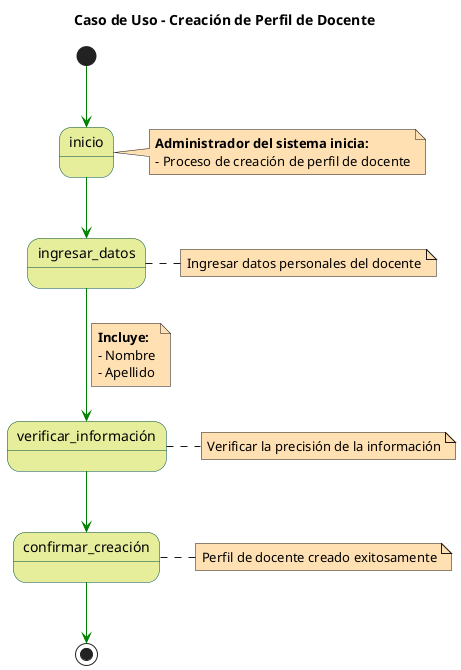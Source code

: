 @startuml

skinparam state {
  BackgroundColor #e6ee9c
  BorderColor #004d40
}

skinparam note {
  BackgroundColor #ffe0b2
}

skinparam linetype polyline

title Caso de Uso - Creación de Perfil de Docente

[*] -[#green]-> inicio
note right of inicio
  **Administrador del sistema inicia:**
  - Proceso de creación de perfil de docente
end note

inicio -[#green]-> ingresar_datos
note right of ingresar_datos
  Ingresar datos personales del docente
end note

ingresar_datos -[#green]-> verificar_información
note on link
  **Incluye:**
  - Nombre
  - Apellido
end note

verificar_información -[#green]-> confirmar_creación
note right of verificar_información
  Verificar la precisión de la información
end note

confirmar_creación -[#green]-> [*]
note right of confirmar_creación
  Perfil de docente creado exitosamente
end note

@enduml
